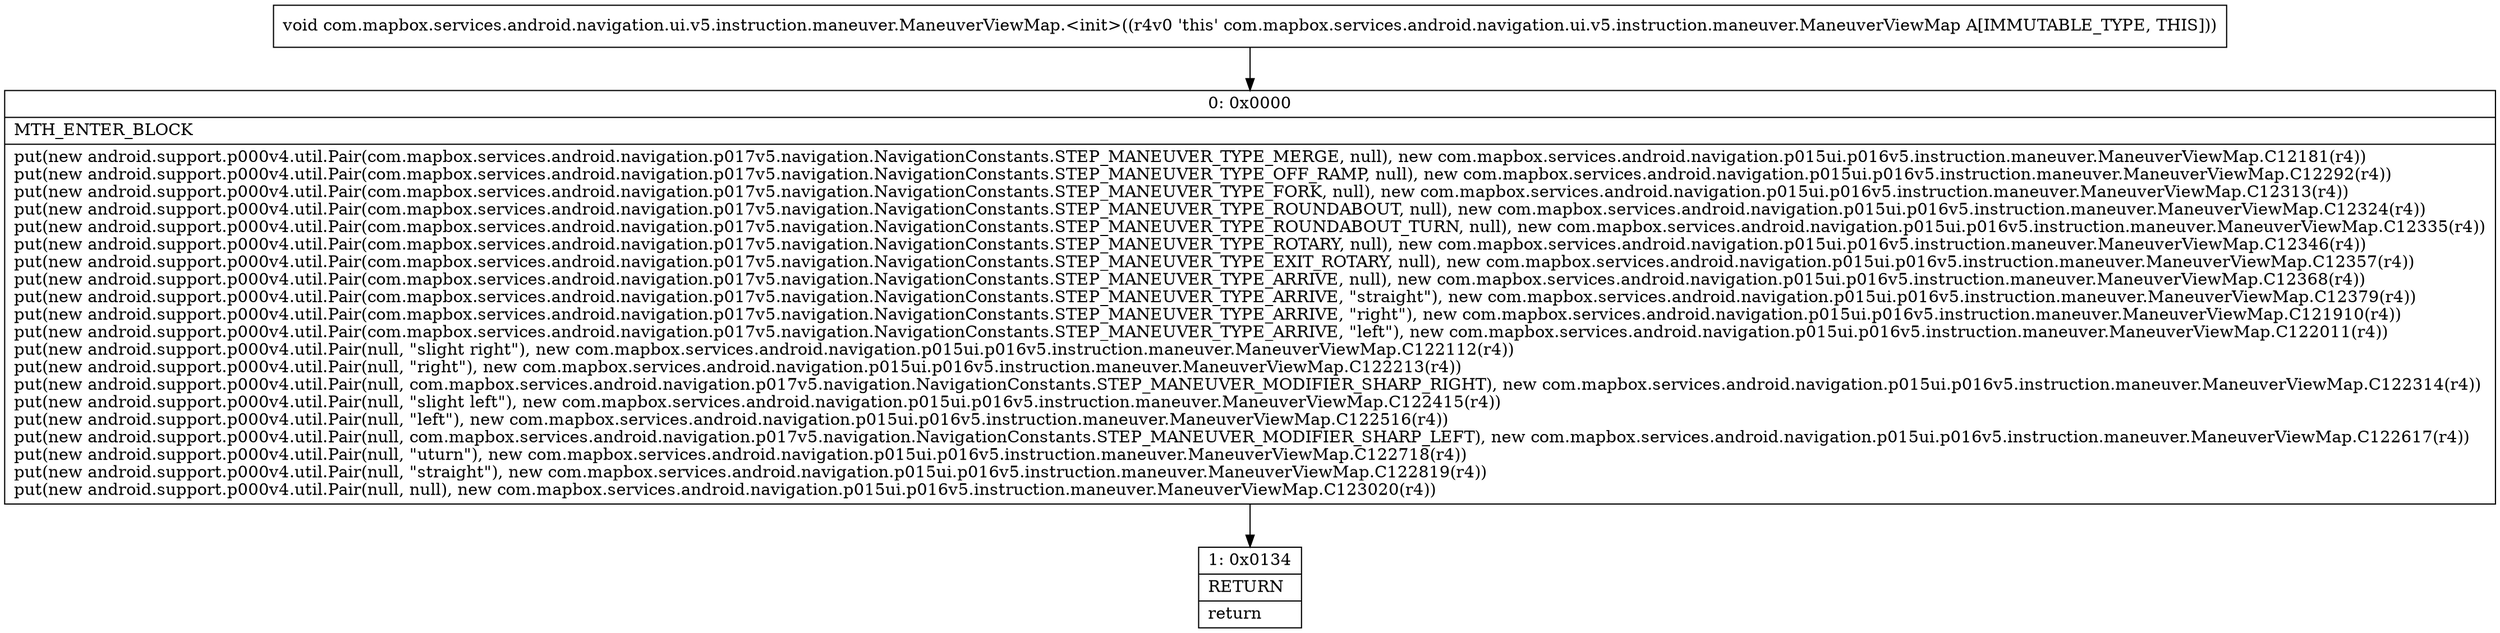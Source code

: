 digraph "CFG forcom.mapbox.services.android.navigation.ui.v5.instruction.maneuver.ManeuverViewMap.\<init\>()V" {
Node_0 [shape=record,label="{0\:\ 0x0000|MTH_ENTER_BLOCK\l|put(new android.support.p000v4.util.Pair(com.mapbox.services.android.navigation.p017v5.navigation.NavigationConstants.STEP_MANEUVER_TYPE_MERGE, null), new com.mapbox.services.android.navigation.p015ui.p016v5.instruction.maneuver.ManeuverViewMap.C12181(r4))\lput(new android.support.p000v4.util.Pair(com.mapbox.services.android.navigation.p017v5.navigation.NavigationConstants.STEP_MANEUVER_TYPE_OFF_RAMP, null), new com.mapbox.services.android.navigation.p015ui.p016v5.instruction.maneuver.ManeuverViewMap.C12292(r4))\lput(new android.support.p000v4.util.Pair(com.mapbox.services.android.navigation.p017v5.navigation.NavigationConstants.STEP_MANEUVER_TYPE_FORK, null), new com.mapbox.services.android.navigation.p015ui.p016v5.instruction.maneuver.ManeuverViewMap.C12313(r4))\lput(new android.support.p000v4.util.Pair(com.mapbox.services.android.navigation.p017v5.navigation.NavigationConstants.STEP_MANEUVER_TYPE_ROUNDABOUT, null), new com.mapbox.services.android.navigation.p015ui.p016v5.instruction.maneuver.ManeuverViewMap.C12324(r4))\lput(new android.support.p000v4.util.Pair(com.mapbox.services.android.navigation.p017v5.navigation.NavigationConstants.STEP_MANEUVER_TYPE_ROUNDABOUT_TURN, null), new com.mapbox.services.android.navigation.p015ui.p016v5.instruction.maneuver.ManeuverViewMap.C12335(r4))\lput(new android.support.p000v4.util.Pair(com.mapbox.services.android.navigation.p017v5.navigation.NavigationConstants.STEP_MANEUVER_TYPE_ROTARY, null), new com.mapbox.services.android.navigation.p015ui.p016v5.instruction.maneuver.ManeuverViewMap.C12346(r4))\lput(new android.support.p000v4.util.Pair(com.mapbox.services.android.navigation.p017v5.navigation.NavigationConstants.STEP_MANEUVER_TYPE_EXIT_ROTARY, null), new com.mapbox.services.android.navigation.p015ui.p016v5.instruction.maneuver.ManeuverViewMap.C12357(r4))\lput(new android.support.p000v4.util.Pair(com.mapbox.services.android.navigation.p017v5.navigation.NavigationConstants.STEP_MANEUVER_TYPE_ARRIVE, null), new com.mapbox.services.android.navigation.p015ui.p016v5.instruction.maneuver.ManeuverViewMap.C12368(r4))\lput(new android.support.p000v4.util.Pair(com.mapbox.services.android.navigation.p017v5.navigation.NavigationConstants.STEP_MANEUVER_TYPE_ARRIVE, \"straight\"), new com.mapbox.services.android.navigation.p015ui.p016v5.instruction.maneuver.ManeuverViewMap.C12379(r4))\lput(new android.support.p000v4.util.Pair(com.mapbox.services.android.navigation.p017v5.navigation.NavigationConstants.STEP_MANEUVER_TYPE_ARRIVE, \"right\"), new com.mapbox.services.android.navigation.p015ui.p016v5.instruction.maneuver.ManeuverViewMap.C121910(r4))\lput(new android.support.p000v4.util.Pair(com.mapbox.services.android.navigation.p017v5.navigation.NavigationConstants.STEP_MANEUVER_TYPE_ARRIVE, \"left\"), new com.mapbox.services.android.navigation.p015ui.p016v5.instruction.maneuver.ManeuverViewMap.C122011(r4))\lput(new android.support.p000v4.util.Pair(null, \"slight right\"), new com.mapbox.services.android.navigation.p015ui.p016v5.instruction.maneuver.ManeuverViewMap.C122112(r4))\lput(new android.support.p000v4.util.Pair(null, \"right\"), new com.mapbox.services.android.navigation.p015ui.p016v5.instruction.maneuver.ManeuverViewMap.C122213(r4))\lput(new android.support.p000v4.util.Pair(null, com.mapbox.services.android.navigation.p017v5.navigation.NavigationConstants.STEP_MANEUVER_MODIFIER_SHARP_RIGHT), new com.mapbox.services.android.navigation.p015ui.p016v5.instruction.maneuver.ManeuverViewMap.C122314(r4))\lput(new android.support.p000v4.util.Pair(null, \"slight left\"), new com.mapbox.services.android.navigation.p015ui.p016v5.instruction.maneuver.ManeuverViewMap.C122415(r4))\lput(new android.support.p000v4.util.Pair(null, \"left\"), new com.mapbox.services.android.navigation.p015ui.p016v5.instruction.maneuver.ManeuverViewMap.C122516(r4))\lput(new android.support.p000v4.util.Pair(null, com.mapbox.services.android.navigation.p017v5.navigation.NavigationConstants.STEP_MANEUVER_MODIFIER_SHARP_LEFT), new com.mapbox.services.android.navigation.p015ui.p016v5.instruction.maneuver.ManeuverViewMap.C122617(r4))\lput(new android.support.p000v4.util.Pair(null, \"uturn\"), new com.mapbox.services.android.navigation.p015ui.p016v5.instruction.maneuver.ManeuverViewMap.C122718(r4))\lput(new android.support.p000v4.util.Pair(null, \"straight\"), new com.mapbox.services.android.navigation.p015ui.p016v5.instruction.maneuver.ManeuverViewMap.C122819(r4))\lput(new android.support.p000v4.util.Pair(null, null), new com.mapbox.services.android.navigation.p015ui.p016v5.instruction.maneuver.ManeuverViewMap.C123020(r4))\l}"];
Node_1 [shape=record,label="{1\:\ 0x0134|RETURN\l|return\l}"];
MethodNode[shape=record,label="{void com.mapbox.services.android.navigation.ui.v5.instruction.maneuver.ManeuverViewMap.\<init\>((r4v0 'this' com.mapbox.services.android.navigation.ui.v5.instruction.maneuver.ManeuverViewMap A[IMMUTABLE_TYPE, THIS])) }"];
MethodNode -> Node_0;
Node_0 -> Node_1;
}

